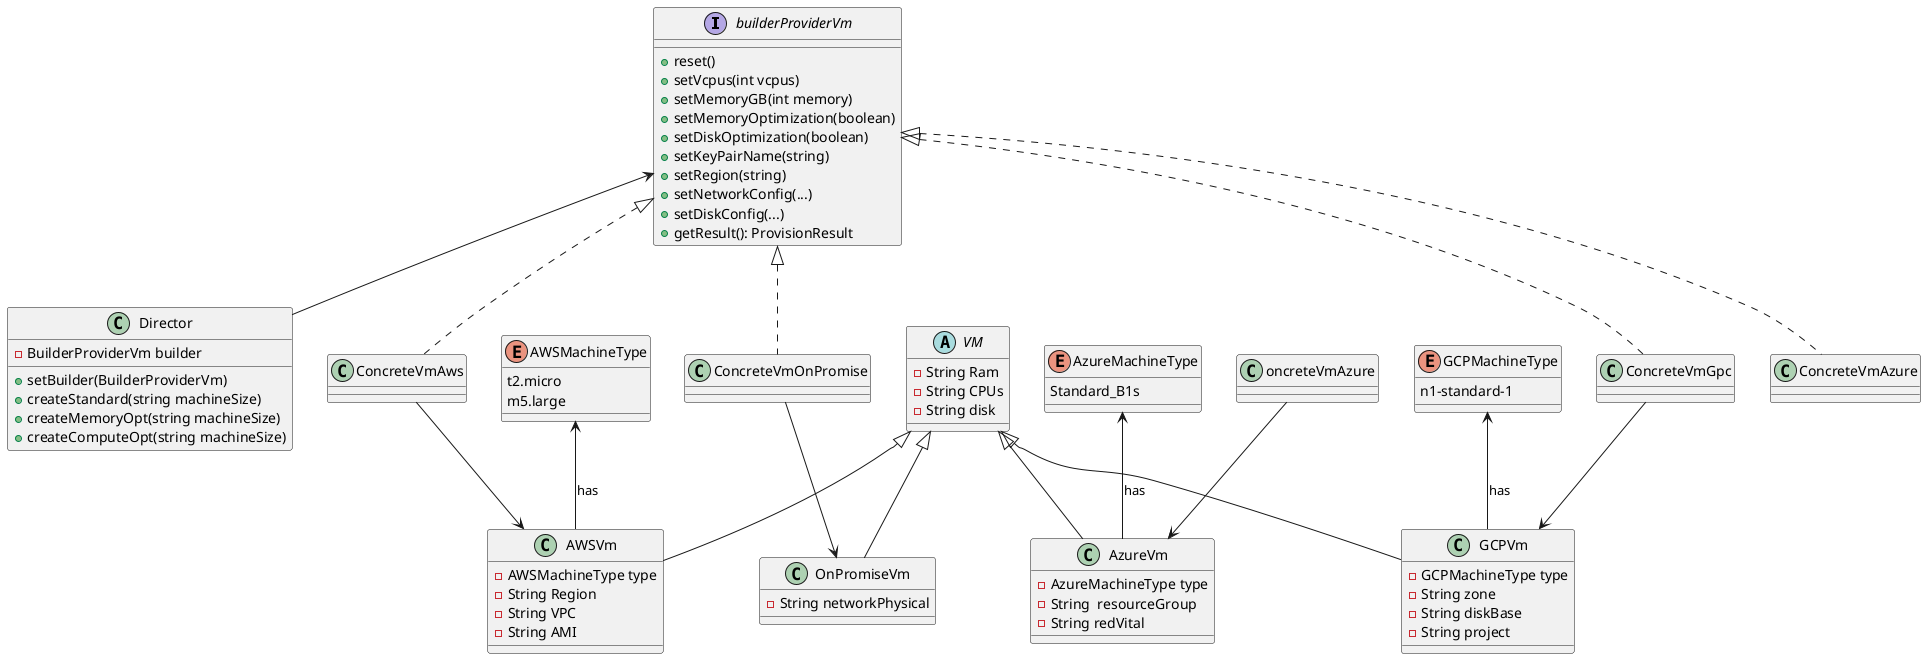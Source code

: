 @startuml cloud-builder

interface builderProviderVm{
     + reset()
    + setVcpus(int vcpus)
    + setMemoryGB(int memory)
    + setMemoryOptimization(boolean)
    + setDiskOptimization(boolean)
    + setKeyPairName(string)
    + setRegion(string)
    + setNetworkConfig(...)
    + setDiskConfig(...)
    + getResult(): ProvisionResult                
}


class Director {
    - BuilderProviderVm builder
    + setBuilder(BuilderProviderVm)
    + createStandard(string machineSize)
    + createMemoryOpt(string machineSize)
    + createComputeOpt(string machineSize)
}

class ConcreteVmAws {

}

class ConcreteVmAzure {

}

class ConcreteVmGpc {

}

class ConcreteVmOnPromise {

}


class AWSVm {
- AWSMachineType type
- String Region
- String VPC
- String AMI
}
class AzureVm{
- AzureMachineType type
- String  resourceGroup
- String redVital
}
class GCPVm{
- GCPMachineType type
- String zone
- String diskBase
- String project
}
class OnPromiseVm{
    - String networkPhysical
}
abstract class VM {
- String Ram
- String CPUs
- String disk
}


enum AWSMachineType{
t2.micro 
m5.large
}
enum AzureMachineType {
Standard_B1s
}
enum GCPMachineType {
n1-standard-1
}


VM <|-- AzureVm
VM <|-- GCPVm
VM <|-- AWSVm
VM <|-- OnPromiseVm

AzureMachineType <-- AzureVm : has
AWSMachineType <-- AWSVm : has
GCPMachineType <-- GCPVm : has 

builderProviderVm <|.. ConcreteVmAws
builderProviderVm <|.. ConcreteVmAzure
builderProviderVm <|.. ConcreteVmGpc
builderProviderVm <|.. ConcreteVmOnPromise

ConcreteVmAws --> AWSVm
oncreteVmAzure --> AzureVm
ConcreteVmGpc --> GCPVm
ConcreteVmOnPromise --> OnPromiseVm


builderProviderVm <-- Director

@enduml